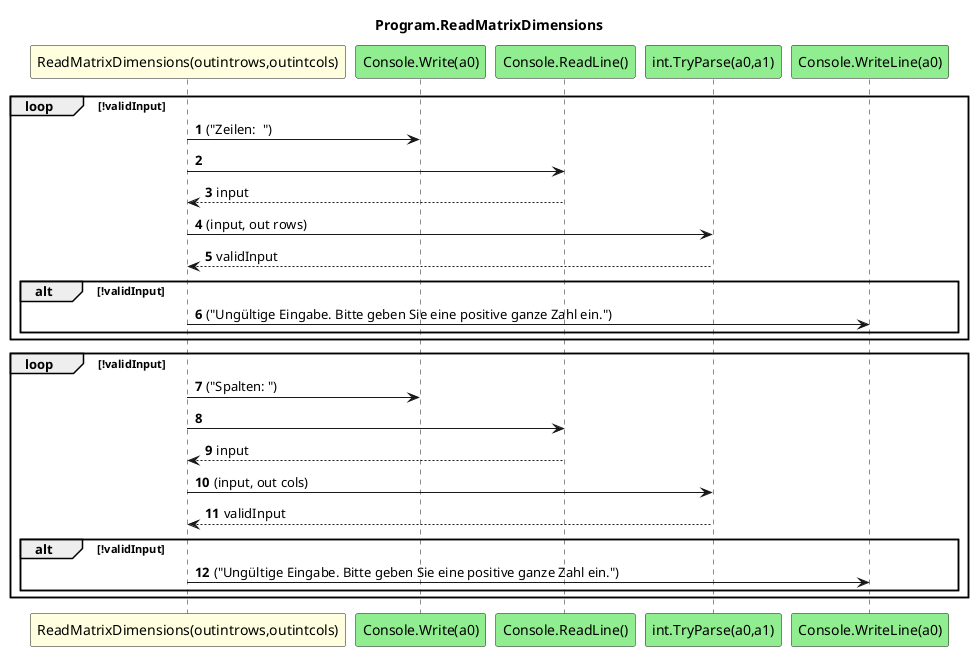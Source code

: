 @startuml Program.ReadMatrixDimensions
title Program.ReadMatrixDimensions
participant "ReadMatrixDimensions(outintrows,outintcols)" as ReadMatrixDimensions_p0_p1 #LightYellow
participant "Console.Write(a0)" as Console_Write_a0 #LightGreen
participant "Console.ReadLine()" as Console_ReadLine #LightGreen
participant "int.TryParse(a0,a1)" as int_TryParse_a0_a1 #LightGreen
participant "Console.WriteLine(a0)" as Console_WriteLine_a0 #LightGreen
autonumber
loop !validInput
    ReadMatrixDimensions_p0_p1 -> Console_Write_a0 : ("Zeilen:  ")
    ReadMatrixDimensions_p0_p1 -> Console_ReadLine
    Console_ReadLine --> ReadMatrixDimensions_p0_p1 : input
    ReadMatrixDimensions_p0_p1 -> int_TryParse_a0_a1 : (input, out rows)
    int_TryParse_a0_a1 --> ReadMatrixDimensions_p0_p1 : validInput
    alt !validInput
        ReadMatrixDimensions_p0_p1 -> Console_WriteLine_a0 : ("Ungültige Eingabe. Bitte geben Sie eine positive ganze Zahl ein.")
    end
end
loop !validInput
    ReadMatrixDimensions_p0_p1 -> Console_Write_a0 : ("Spalten: ")
    ReadMatrixDimensions_p0_p1 -> Console_ReadLine
    Console_ReadLine --> ReadMatrixDimensions_p0_p1 : input
    ReadMatrixDimensions_p0_p1 -> int_TryParse_a0_a1 : (input, out cols)
    int_TryParse_a0_a1 --> ReadMatrixDimensions_p0_p1 : validInput
    alt !validInput
        ReadMatrixDimensions_p0_p1 -> Console_WriteLine_a0 : ("Ungültige Eingabe. Bitte geben Sie eine positive ganze Zahl ein.")
    end
end
@enduml
